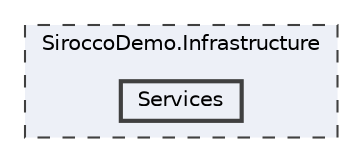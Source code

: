 digraph "SiroccoDemo.Infrastructure/Services"
{
 // LATEX_PDF_SIZE
  bgcolor="transparent";
  edge [fontname=Helvetica,fontsize=10,labelfontname=Helvetica,labelfontsize=10];
  node [fontname=Helvetica,fontsize=10,shape=box,height=0.2,width=0.4];
  compound=true
  subgraph clusterdir_0505c470e76dffc5e353dd24c49e3aa3 {
    graph [ bgcolor="#edf0f7", pencolor="grey25", label="SiroccoDemo.Infrastructure", fontname=Helvetica,fontsize=10 style="filled,dashed", URL="dir_0505c470e76dffc5e353dd24c49e3aa3.html",tooltip=""]
  dir_882ea92a21167544e2eebb920c4b11d0 [label="Services", fillcolor="#edf0f7", color="grey25", style="filled,bold", URL="dir_882ea92a21167544e2eebb920c4b11d0.html",tooltip=""];
  }
}
